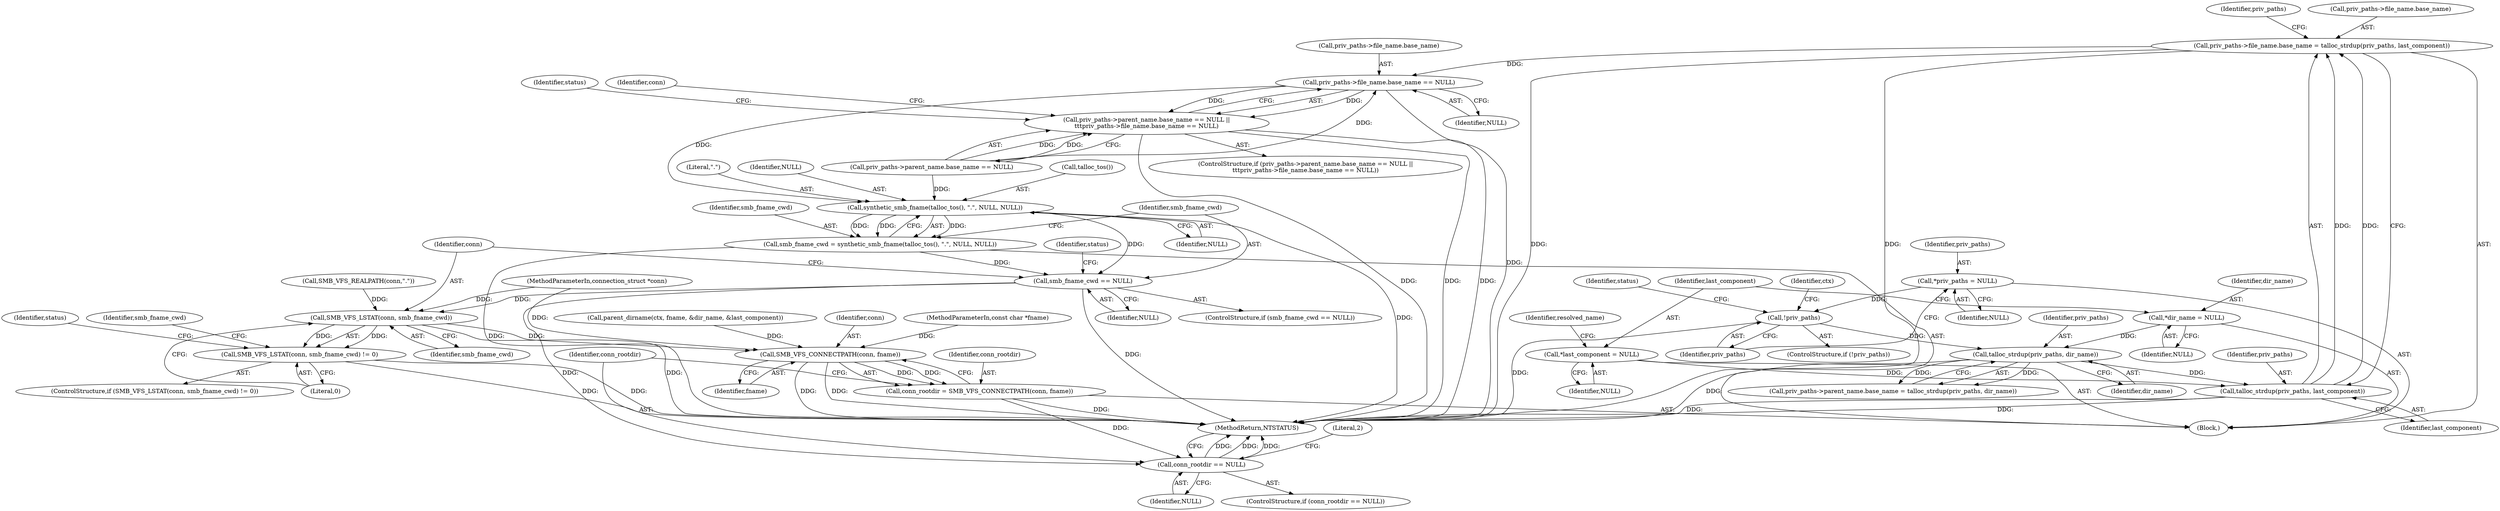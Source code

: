 digraph "0_samba_4278ef25f64d5fdbf432ff1534e275416ec9561e@API" {
"1000175" [label="(Call,priv_paths->file_name.base_name = talloc_strdup(priv_paths, last_component))"];
"1000181" [label="(Call,talloc_strdup(priv_paths, last_component))"];
"1000172" [label="(Call,talloc_strdup(priv_paths, dir_name))"];
"1000145" [label="(Call,!priv_paths)"];
"1000139" [label="(Call,*priv_paths = NULL)"];
"1000119" [label="(Call,*dir_name = NULL)"];
"1000123" [label="(Call,*last_component = NULL)"];
"1000193" [label="(Call,priv_paths->file_name.base_name == NULL)"];
"1000185" [label="(Call,priv_paths->parent_name.base_name == NULL ||\n\t\t\tpriv_paths->file_name.base_name == NULL)"];
"1000291" [label="(Call,synthetic_smb_fname(talloc_tos(), \".\", NULL, NULL))"];
"1000289" [label="(Call,smb_fname_cwd = synthetic_smb_fname(talloc_tos(), \".\", NULL, NULL))"];
"1000297" [label="(Call,smb_fname_cwd == NULL)"];
"1000307" [label="(Call,SMB_VFS_LSTAT(conn, smb_fname_cwd))"];
"1000306" [label="(Call,SMB_VFS_LSTAT(conn, smb_fname_cwd) != 0)"];
"1000346" [label="(Call,SMB_VFS_CONNECTPATH(conn, fname))"];
"1000344" [label="(Call,conn_rootdir = SMB_VFS_CONNECTPATH(conn, fname))"];
"1000350" [label="(Call,conn_rootdir == NULL)"];
"1000361" [label="(MethodReturn,NTSTATUS)"];
"1000173" [label="(Identifier,priv_paths)"];
"1000294" [label="(Identifier,NULL)"];
"1000299" [label="(Identifier,NULL)"];
"1000124" [label="(Identifier,last_component)"];
"1000194" [label="(Call,priv_paths->file_name.base_name)"];
"1000289" [label="(Call,smb_fname_cwd = synthetic_smb_fname(talloc_tos(), \".\", NULL, NULL))"];
"1000128" [label="(Identifier,resolved_name)"];
"1000348" [label="(Identifier,fname)"];
"1000291" [label="(Call,synthetic_smb_fname(talloc_tos(), \".\", NULL, NULL))"];
"1000141" [label="(Identifier,NULL)"];
"1000313" [label="(Identifier,status)"];
"1000186" [label="(Call,priv_paths->parent_name.base_name == NULL)"];
"1000184" [label="(ControlStructure,if (priv_paths->parent_name.base_name == NULL ||\n\t\t\tpriv_paths->file_name.base_name == NULL))"];
"1000123" [label="(Call,*last_component = NULL)"];
"1000309" [label="(Identifier,smb_fname_cwd)"];
"1000295" [label="(Identifier,NULL)"];
"1000296" [label="(ControlStructure,if (smb_fname_cwd == NULL))"];
"1000155" [label="(Identifier,ctx)"];
"1000166" [label="(Call,priv_paths->parent_name.base_name = talloc_strdup(priv_paths, dir_name))"];
"1000125" [label="(Identifier,NULL)"];
"1000253" [label="(Call,SMB_VFS_REALPATH(conn,\".\"))"];
"1000182" [label="(Identifier,priv_paths)"];
"1000174" [label="(Identifier,dir_name)"];
"1000119" [label="(Call,*dir_name = NULL)"];
"1000140" [label="(Identifier,priv_paths)"];
"1000120" [label="(Identifier,dir_name)"];
"1000110" [label="(Block,)"];
"1000292" [label="(Call,talloc_tos())"];
"1000145" [label="(Call,!priv_paths)"];
"1000344" [label="(Call,conn_rootdir = SMB_VFS_CONNECTPATH(conn, fname))"];
"1000183" [label="(Identifier,last_component)"];
"1000108" [label="(MethodParameterIn,const char *fname)"];
"1000144" [label="(ControlStructure,if (!priv_paths))"];
"1000345" [label="(Identifier,conn_rootdir)"];
"1000302" [label="(Identifier,status)"];
"1000189" [label="(Identifier,priv_paths)"];
"1000176" [label="(Call,priv_paths->file_name.base_name)"];
"1000107" [label="(MethodParameterIn,connection_struct *conn)"];
"1000146" [label="(Identifier,priv_paths)"];
"1000121" [label="(Identifier,NULL)"];
"1000290" [label="(Identifier,smb_fname_cwd)"];
"1000351" [label="(Identifier,conn_rootdir)"];
"1000139" [label="(Call,*priv_paths = NULL)"];
"1000306" [label="(Call,SMB_VFS_LSTAT(conn, smb_fname_cwd) != 0)"];
"1000352" [label="(Identifier,NULL)"];
"1000175" [label="(Call,priv_paths->file_name.base_name = talloc_strdup(priv_paths, last_component))"];
"1000346" [label="(Call,SMB_VFS_CONNECTPATH(conn, fname))"];
"1000298" [label="(Identifier,smb_fname_cwd)"];
"1000349" [label="(ControlStructure,if (conn_rootdir == NULL))"];
"1000149" [label="(Identifier,status)"];
"1000297" [label="(Call,smb_fname_cwd == NULL)"];
"1000350" [label="(Call,conn_rootdir == NULL)"];
"1000293" [label="(Literal,\".\")"];
"1000154" [label="(Call,parent_dirname(ctx, fname, &dir_name, &last_component))"];
"1000308" [label="(Identifier,conn)"];
"1000208" [label="(Identifier,conn)"];
"1000172" [label="(Call,talloc_strdup(priv_paths, dir_name))"];
"1000305" [label="(ControlStructure,if (SMB_VFS_LSTAT(conn, smb_fname_cwd) != 0))"];
"1000307" [label="(Call,SMB_VFS_LSTAT(conn, smb_fname_cwd))"];
"1000347" [label="(Identifier,conn)"];
"1000322" [label="(Identifier,smb_fname_cwd)"];
"1000181" [label="(Call,talloc_strdup(priv_paths, last_component))"];
"1000193" [label="(Call,priv_paths->file_name.base_name == NULL)"];
"1000202" [label="(Identifier,status)"];
"1000355" [label="(Literal,2)"];
"1000185" [label="(Call,priv_paths->parent_name.base_name == NULL ||\n\t\t\tpriv_paths->file_name.base_name == NULL)"];
"1000199" [label="(Identifier,NULL)"];
"1000310" [label="(Literal,0)"];
"1000175" -> "1000110"  [label="AST: "];
"1000175" -> "1000181"  [label="CFG: "];
"1000176" -> "1000175"  [label="AST: "];
"1000181" -> "1000175"  [label="AST: "];
"1000189" -> "1000175"  [label="CFG: "];
"1000175" -> "1000361"  [label="DDG: "];
"1000175" -> "1000361"  [label="DDG: "];
"1000181" -> "1000175"  [label="DDG: "];
"1000181" -> "1000175"  [label="DDG: "];
"1000175" -> "1000193"  [label="DDG: "];
"1000181" -> "1000183"  [label="CFG: "];
"1000182" -> "1000181"  [label="AST: "];
"1000183" -> "1000181"  [label="AST: "];
"1000181" -> "1000361"  [label="DDG: "];
"1000181" -> "1000361"  [label="DDG: "];
"1000172" -> "1000181"  [label="DDG: "];
"1000123" -> "1000181"  [label="DDG: "];
"1000172" -> "1000166"  [label="AST: "];
"1000172" -> "1000174"  [label="CFG: "];
"1000173" -> "1000172"  [label="AST: "];
"1000174" -> "1000172"  [label="AST: "];
"1000166" -> "1000172"  [label="CFG: "];
"1000172" -> "1000361"  [label="DDG: "];
"1000172" -> "1000166"  [label="DDG: "];
"1000172" -> "1000166"  [label="DDG: "];
"1000145" -> "1000172"  [label="DDG: "];
"1000119" -> "1000172"  [label="DDG: "];
"1000145" -> "1000144"  [label="AST: "];
"1000145" -> "1000146"  [label="CFG: "];
"1000146" -> "1000145"  [label="AST: "];
"1000149" -> "1000145"  [label="CFG: "];
"1000155" -> "1000145"  [label="CFG: "];
"1000145" -> "1000361"  [label="DDG: "];
"1000139" -> "1000145"  [label="DDG: "];
"1000139" -> "1000110"  [label="AST: "];
"1000139" -> "1000141"  [label="CFG: "];
"1000140" -> "1000139"  [label="AST: "];
"1000141" -> "1000139"  [label="AST: "];
"1000146" -> "1000139"  [label="CFG: "];
"1000119" -> "1000110"  [label="AST: "];
"1000119" -> "1000121"  [label="CFG: "];
"1000120" -> "1000119"  [label="AST: "];
"1000121" -> "1000119"  [label="AST: "];
"1000124" -> "1000119"  [label="CFG: "];
"1000123" -> "1000110"  [label="AST: "];
"1000123" -> "1000125"  [label="CFG: "];
"1000124" -> "1000123"  [label="AST: "];
"1000125" -> "1000123"  [label="AST: "];
"1000128" -> "1000123"  [label="CFG: "];
"1000193" -> "1000185"  [label="AST: "];
"1000193" -> "1000199"  [label="CFG: "];
"1000194" -> "1000193"  [label="AST: "];
"1000199" -> "1000193"  [label="AST: "];
"1000185" -> "1000193"  [label="CFG: "];
"1000193" -> "1000361"  [label="DDG: "];
"1000193" -> "1000185"  [label="DDG: "];
"1000193" -> "1000185"  [label="DDG: "];
"1000186" -> "1000193"  [label="DDG: "];
"1000193" -> "1000291"  [label="DDG: "];
"1000185" -> "1000184"  [label="AST: "];
"1000185" -> "1000186"  [label="CFG: "];
"1000186" -> "1000185"  [label="AST: "];
"1000202" -> "1000185"  [label="CFG: "];
"1000208" -> "1000185"  [label="CFG: "];
"1000185" -> "1000361"  [label="DDG: "];
"1000185" -> "1000361"  [label="DDG: "];
"1000185" -> "1000361"  [label="DDG: "];
"1000186" -> "1000185"  [label="DDG: "];
"1000186" -> "1000185"  [label="DDG: "];
"1000291" -> "1000289"  [label="AST: "];
"1000291" -> "1000295"  [label="CFG: "];
"1000292" -> "1000291"  [label="AST: "];
"1000293" -> "1000291"  [label="AST: "];
"1000294" -> "1000291"  [label="AST: "];
"1000295" -> "1000291"  [label="AST: "];
"1000289" -> "1000291"  [label="CFG: "];
"1000291" -> "1000361"  [label="DDG: "];
"1000291" -> "1000289"  [label="DDG: "];
"1000291" -> "1000289"  [label="DDG: "];
"1000291" -> "1000289"  [label="DDG: "];
"1000186" -> "1000291"  [label="DDG: "];
"1000291" -> "1000297"  [label="DDG: "];
"1000289" -> "1000110"  [label="AST: "];
"1000290" -> "1000289"  [label="AST: "];
"1000298" -> "1000289"  [label="CFG: "];
"1000289" -> "1000361"  [label="DDG: "];
"1000289" -> "1000297"  [label="DDG: "];
"1000297" -> "1000296"  [label="AST: "];
"1000297" -> "1000299"  [label="CFG: "];
"1000298" -> "1000297"  [label="AST: "];
"1000299" -> "1000297"  [label="AST: "];
"1000302" -> "1000297"  [label="CFG: "];
"1000308" -> "1000297"  [label="CFG: "];
"1000297" -> "1000361"  [label="DDG: "];
"1000297" -> "1000307"  [label="DDG: "];
"1000297" -> "1000350"  [label="DDG: "];
"1000307" -> "1000306"  [label="AST: "];
"1000307" -> "1000309"  [label="CFG: "];
"1000308" -> "1000307"  [label="AST: "];
"1000309" -> "1000307"  [label="AST: "];
"1000310" -> "1000307"  [label="CFG: "];
"1000307" -> "1000361"  [label="DDG: "];
"1000307" -> "1000306"  [label="DDG: "];
"1000307" -> "1000306"  [label="DDG: "];
"1000253" -> "1000307"  [label="DDG: "];
"1000107" -> "1000307"  [label="DDG: "];
"1000307" -> "1000346"  [label="DDG: "];
"1000306" -> "1000305"  [label="AST: "];
"1000306" -> "1000310"  [label="CFG: "];
"1000310" -> "1000306"  [label="AST: "];
"1000313" -> "1000306"  [label="CFG: "];
"1000322" -> "1000306"  [label="CFG: "];
"1000306" -> "1000361"  [label="DDG: "];
"1000306" -> "1000361"  [label="DDG: "];
"1000346" -> "1000344"  [label="AST: "];
"1000346" -> "1000348"  [label="CFG: "];
"1000347" -> "1000346"  [label="AST: "];
"1000348" -> "1000346"  [label="AST: "];
"1000344" -> "1000346"  [label="CFG: "];
"1000346" -> "1000361"  [label="DDG: "];
"1000346" -> "1000361"  [label="DDG: "];
"1000346" -> "1000344"  [label="DDG: "];
"1000346" -> "1000344"  [label="DDG: "];
"1000107" -> "1000346"  [label="DDG: "];
"1000154" -> "1000346"  [label="DDG: "];
"1000108" -> "1000346"  [label="DDG: "];
"1000344" -> "1000110"  [label="AST: "];
"1000345" -> "1000344"  [label="AST: "];
"1000351" -> "1000344"  [label="CFG: "];
"1000344" -> "1000361"  [label="DDG: "];
"1000344" -> "1000350"  [label="DDG: "];
"1000350" -> "1000349"  [label="AST: "];
"1000350" -> "1000352"  [label="CFG: "];
"1000351" -> "1000350"  [label="AST: "];
"1000352" -> "1000350"  [label="AST: "];
"1000355" -> "1000350"  [label="CFG: "];
"1000361" -> "1000350"  [label="CFG: "];
"1000350" -> "1000361"  [label="DDG: "];
"1000350" -> "1000361"  [label="DDG: "];
"1000350" -> "1000361"  [label="DDG: "];
}
